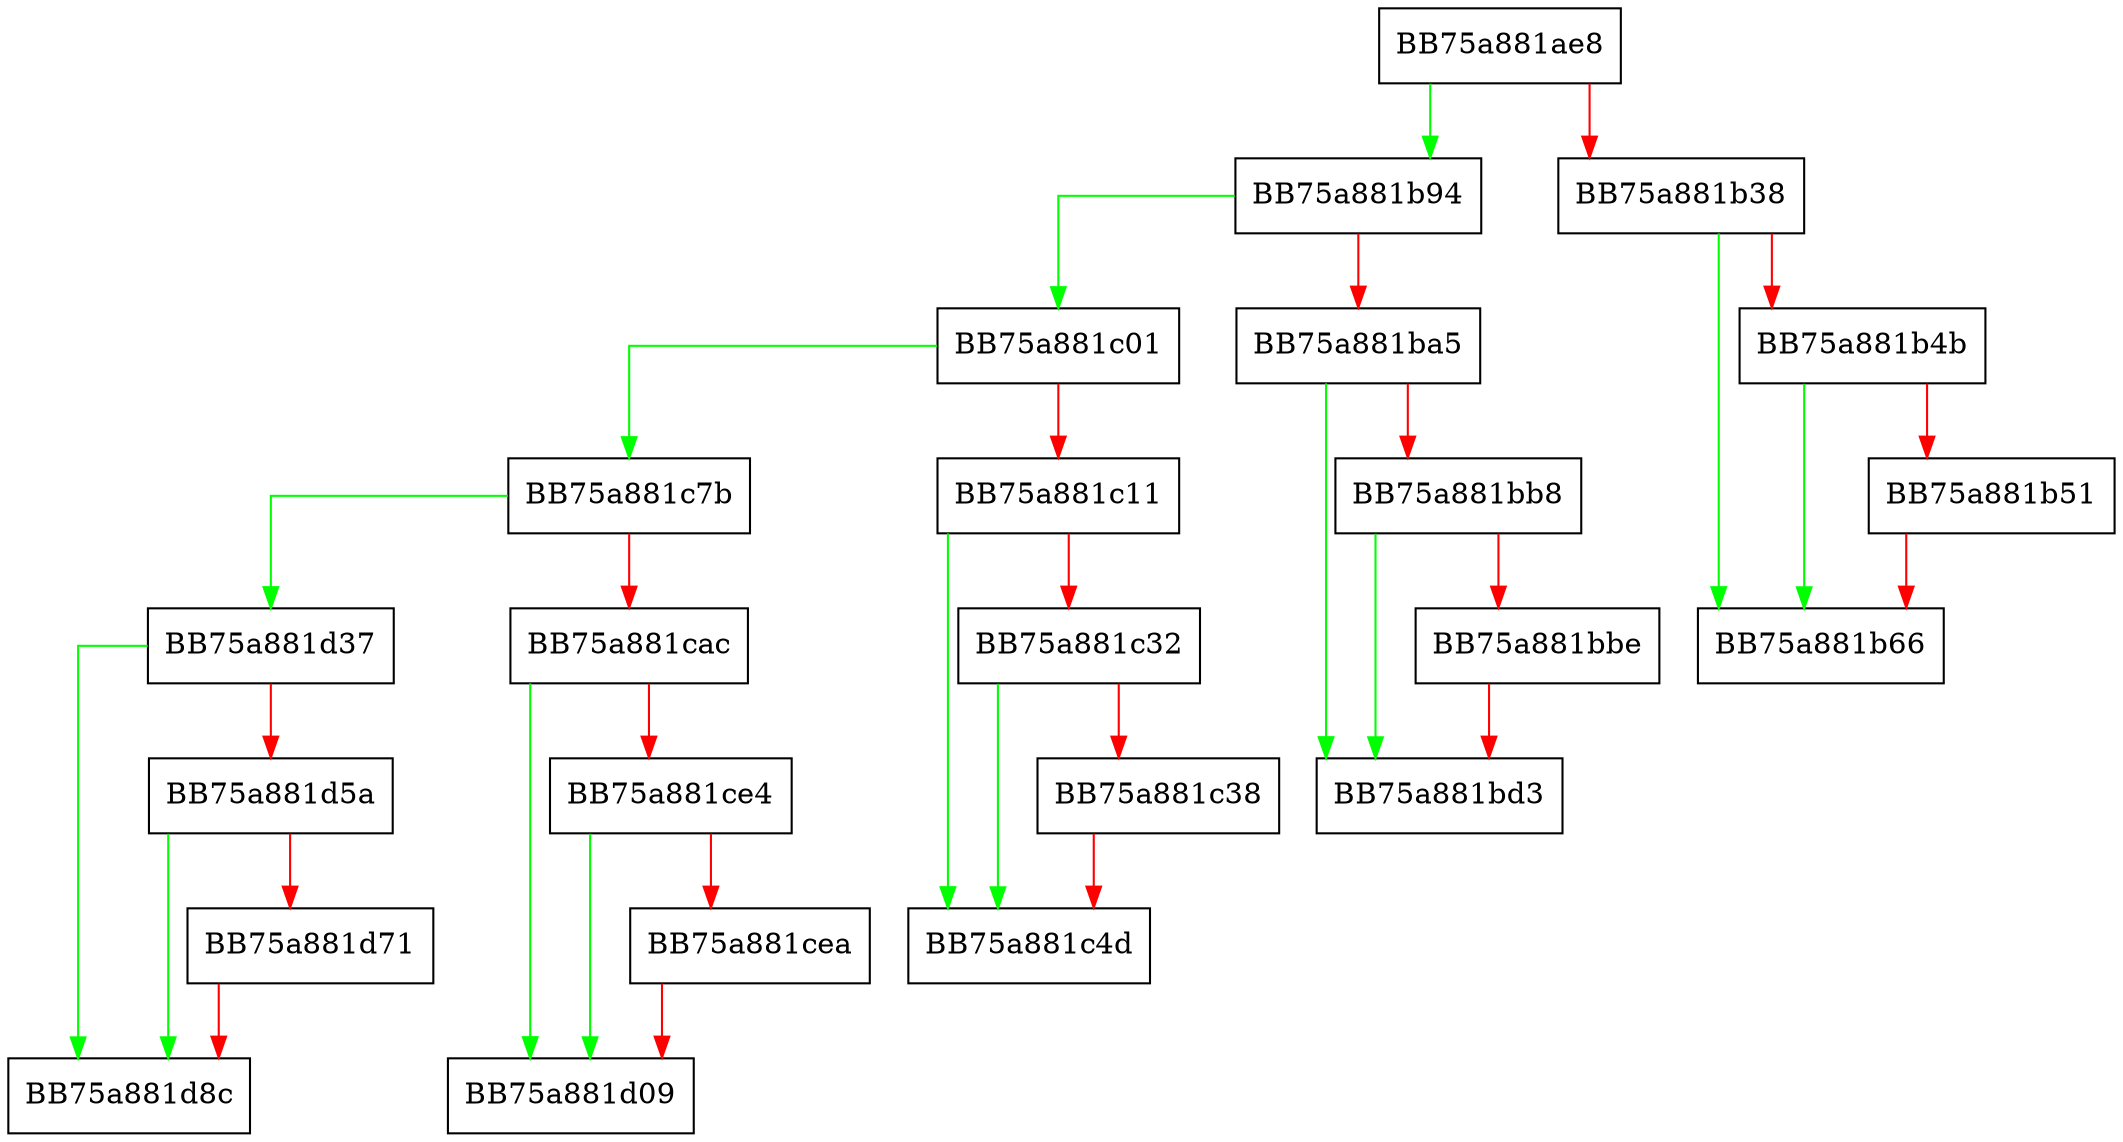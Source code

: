 digraph SimpleLogger {
  node [shape="box"];
  graph [splines=ortho];
  BB75a881ae8 -> BB75a881b94 [color="green"];
  BB75a881ae8 -> BB75a881b38 [color="red"];
  BB75a881b38 -> BB75a881b66 [color="green"];
  BB75a881b38 -> BB75a881b4b [color="red"];
  BB75a881b4b -> BB75a881b66 [color="green"];
  BB75a881b4b -> BB75a881b51 [color="red"];
  BB75a881b51 -> BB75a881b66 [color="red"];
  BB75a881b94 -> BB75a881c01 [color="green"];
  BB75a881b94 -> BB75a881ba5 [color="red"];
  BB75a881ba5 -> BB75a881bd3 [color="green"];
  BB75a881ba5 -> BB75a881bb8 [color="red"];
  BB75a881bb8 -> BB75a881bd3 [color="green"];
  BB75a881bb8 -> BB75a881bbe [color="red"];
  BB75a881bbe -> BB75a881bd3 [color="red"];
  BB75a881c01 -> BB75a881c7b [color="green"];
  BB75a881c01 -> BB75a881c11 [color="red"];
  BB75a881c11 -> BB75a881c4d [color="green"];
  BB75a881c11 -> BB75a881c32 [color="red"];
  BB75a881c32 -> BB75a881c4d [color="green"];
  BB75a881c32 -> BB75a881c38 [color="red"];
  BB75a881c38 -> BB75a881c4d [color="red"];
  BB75a881c7b -> BB75a881d37 [color="green"];
  BB75a881c7b -> BB75a881cac [color="red"];
  BB75a881cac -> BB75a881d09 [color="green"];
  BB75a881cac -> BB75a881ce4 [color="red"];
  BB75a881ce4 -> BB75a881d09 [color="green"];
  BB75a881ce4 -> BB75a881cea [color="red"];
  BB75a881cea -> BB75a881d09 [color="red"];
  BB75a881d37 -> BB75a881d8c [color="green"];
  BB75a881d37 -> BB75a881d5a [color="red"];
  BB75a881d5a -> BB75a881d8c [color="green"];
  BB75a881d5a -> BB75a881d71 [color="red"];
  BB75a881d71 -> BB75a881d8c [color="red"];
}